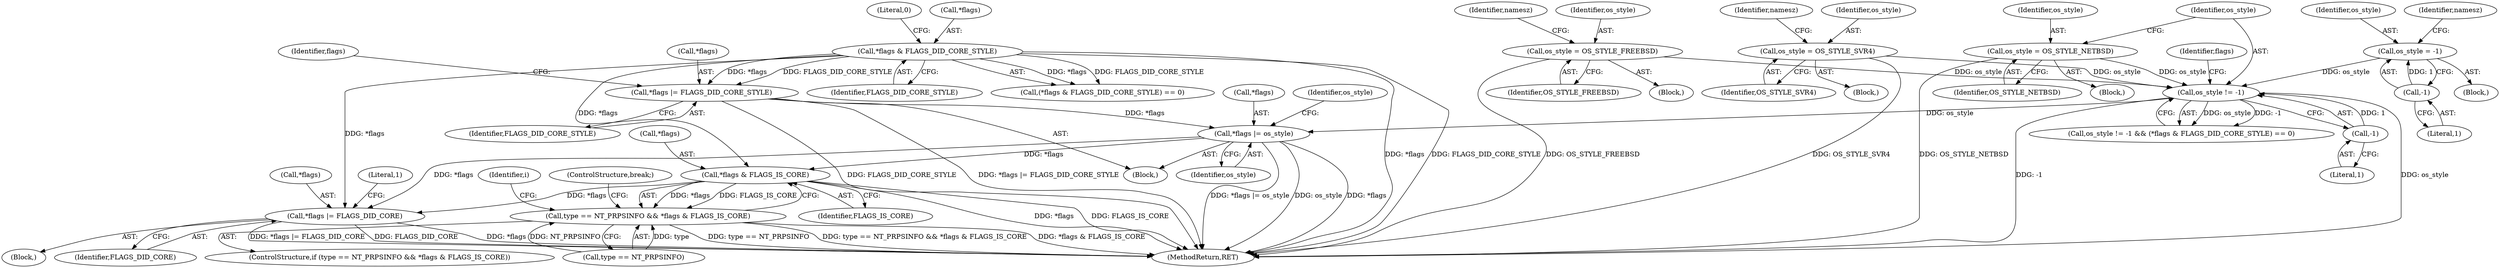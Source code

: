 digraph "0_file_a642587a9c9e2dd7feacdf513c3643ce26ad3c22@pointer" {
"1000230" [label="(Call,*flags |= os_style)"];
"1000226" [label="(Call,*flags |= FLAGS_DID_CORE_STYLE)"];
"1000208" [label="(Call,*flags & FLAGS_DID_CORE_STYLE)"];
"1000203" [label="(Call,os_style != -1)"];
"1000178" [label="(Call,os_style = OS_STYLE_FREEBSD)"];
"1000159" [label="(Call,os_style = OS_STYLE_SVR4)"];
"1000198" [label="(Call,os_style = OS_STYLE_NETBSD)"];
"1000123" [label="(Call,os_style = -1)"];
"1000125" [label="(Call,-1)"];
"1000205" [label="(Call,-1)"];
"1000273" [label="(Call,*flags & FLAGS_IS_CORE)"];
"1000269" [label="(Call,type == NT_PRPSINFO && *flags & FLAGS_IS_CORE)"];
"1000467" [label="(Call,*flags |= FLAGS_DID_CORE)"];
"1000197" [label="(Block,)"];
"1000121" [label="(Block,)"];
"1000126" [label="(Literal,1)"];
"1000198" [label="(Call,os_style = OS_STYLE_NETBSD)"];
"1000467" [label="(Call,*flags |= FLAGS_DID_CORE)"];
"1000232" [label="(Identifier,flags)"];
"1000273" [label="(Call,*flags & FLAGS_IS_CORE)"];
"1000177" [label="(Block,)"];
"1000212" [label="(Literal,0)"];
"1000270" [label="(Call,type == NT_PRPSINFO)"];
"1000180" [label="(Identifier,OS_STYLE_FREEBSD)"];
"1000205" [label="(Call,-1)"];
"1000206" [label="(Literal,1)"];
"1000213" [label="(Block,)"];
"1000204" [label="(Identifier,os_style)"];
"1000210" [label="(Identifier,flags)"];
"1000165" [label="(Identifier,namesz)"];
"1000184" [label="(Identifier,namesz)"];
"1000161" [label="(Identifier,OS_STYLE_SVR4)"];
"1000474" [label="(ControlStructure,break;)"];
"1000468" [label="(Call,*flags)"];
"1000290" [label="(Block,)"];
"1000160" [label="(Identifier,os_style)"];
"1000203" [label="(Call,os_style != -1)"];
"1000200" [label="(Identifier,OS_STYLE_NETBSD)"];
"1000477" [label="(MethodReturn,RET)"];
"1000230" [label="(Call,*flags |= os_style)"];
"1000211" [label="(Identifier,FLAGS_DID_CORE_STYLE)"];
"1000124" [label="(Identifier,os_style)"];
"1000178" [label="(Call,os_style = OS_STYLE_FREEBSD)"];
"1000229" [label="(Identifier,FLAGS_DID_CORE_STYLE)"];
"1000207" [label="(Call,(*flags & FLAGS_DID_CORE_STYLE) == 0)"];
"1000131" [label="(Identifier,namesz)"];
"1000159" [label="(Call,os_style = OS_STYLE_SVR4)"];
"1000125" [label="(Call,-1)"];
"1000472" [label="(Literal,1)"];
"1000235" [label="(Identifier,os_style)"];
"1000470" [label="(Identifier,FLAGS_DID_CORE)"];
"1000202" [label="(Call,os_style != -1 && (*flags & FLAGS_DID_CORE_STYLE) == 0)"];
"1000233" [label="(Identifier,os_style)"];
"1000269" [label="(Call,type == NT_PRPSINFO && *flags & FLAGS_IS_CORE)"];
"1000268" [label="(ControlStructure,if (type == NT_PRPSINFO && *flags & FLAGS_IS_CORE))"];
"1000226" [label="(Call,*flags |= FLAGS_DID_CORE_STYLE)"];
"1000179" [label="(Identifier,os_style)"];
"1000283" [label="(Identifier,i)"];
"1000274" [label="(Call,*flags)"];
"1000231" [label="(Call,*flags)"];
"1000276" [label="(Identifier,FLAGS_IS_CORE)"];
"1000209" [label="(Call,*flags)"];
"1000158" [label="(Block,)"];
"1000208" [label="(Call,*flags & FLAGS_DID_CORE_STYLE)"];
"1000199" [label="(Identifier,os_style)"];
"1000123" [label="(Call,os_style = -1)"];
"1000227" [label="(Call,*flags)"];
"1000230" -> "1000213"  [label="AST: "];
"1000230" -> "1000233"  [label="CFG: "];
"1000231" -> "1000230"  [label="AST: "];
"1000233" -> "1000230"  [label="AST: "];
"1000235" -> "1000230"  [label="CFG: "];
"1000230" -> "1000477"  [label="DDG: os_style"];
"1000230" -> "1000477"  [label="DDG: *flags"];
"1000230" -> "1000477"  [label="DDG: *flags |= os_style"];
"1000226" -> "1000230"  [label="DDG: *flags"];
"1000203" -> "1000230"  [label="DDG: os_style"];
"1000230" -> "1000273"  [label="DDG: *flags"];
"1000230" -> "1000467"  [label="DDG: *flags"];
"1000226" -> "1000213"  [label="AST: "];
"1000226" -> "1000229"  [label="CFG: "];
"1000227" -> "1000226"  [label="AST: "];
"1000229" -> "1000226"  [label="AST: "];
"1000232" -> "1000226"  [label="CFG: "];
"1000226" -> "1000477"  [label="DDG: *flags |= FLAGS_DID_CORE_STYLE"];
"1000226" -> "1000477"  [label="DDG: FLAGS_DID_CORE_STYLE"];
"1000208" -> "1000226"  [label="DDG: *flags"];
"1000208" -> "1000226"  [label="DDG: FLAGS_DID_CORE_STYLE"];
"1000208" -> "1000207"  [label="AST: "];
"1000208" -> "1000211"  [label="CFG: "];
"1000209" -> "1000208"  [label="AST: "];
"1000211" -> "1000208"  [label="AST: "];
"1000212" -> "1000208"  [label="CFG: "];
"1000208" -> "1000477"  [label="DDG: *flags"];
"1000208" -> "1000477"  [label="DDG: FLAGS_DID_CORE_STYLE"];
"1000208" -> "1000207"  [label="DDG: *flags"];
"1000208" -> "1000207"  [label="DDG: FLAGS_DID_CORE_STYLE"];
"1000208" -> "1000273"  [label="DDG: *flags"];
"1000208" -> "1000467"  [label="DDG: *flags"];
"1000203" -> "1000202"  [label="AST: "];
"1000203" -> "1000205"  [label="CFG: "];
"1000204" -> "1000203"  [label="AST: "];
"1000205" -> "1000203"  [label="AST: "];
"1000210" -> "1000203"  [label="CFG: "];
"1000202" -> "1000203"  [label="CFG: "];
"1000203" -> "1000477"  [label="DDG: -1"];
"1000203" -> "1000477"  [label="DDG: os_style"];
"1000203" -> "1000202"  [label="DDG: os_style"];
"1000203" -> "1000202"  [label="DDG: -1"];
"1000178" -> "1000203"  [label="DDG: os_style"];
"1000159" -> "1000203"  [label="DDG: os_style"];
"1000198" -> "1000203"  [label="DDG: os_style"];
"1000123" -> "1000203"  [label="DDG: os_style"];
"1000205" -> "1000203"  [label="DDG: 1"];
"1000178" -> "1000177"  [label="AST: "];
"1000178" -> "1000180"  [label="CFG: "];
"1000179" -> "1000178"  [label="AST: "];
"1000180" -> "1000178"  [label="AST: "];
"1000184" -> "1000178"  [label="CFG: "];
"1000178" -> "1000477"  [label="DDG: OS_STYLE_FREEBSD"];
"1000159" -> "1000158"  [label="AST: "];
"1000159" -> "1000161"  [label="CFG: "];
"1000160" -> "1000159"  [label="AST: "];
"1000161" -> "1000159"  [label="AST: "];
"1000165" -> "1000159"  [label="CFG: "];
"1000159" -> "1000477"  [label="DDG: OS_STYLE_SVR4"];
"1000198" -> "1000197"  [label="AST: "];
"1000198" -> "1000200"  [label="CFG: "];
"1000199" -> "1000198"  [label="AST: "];
"1000200" -> "1000198"  [label="AST: "];
"1000204" -> "1000198"  [label="CFG: "];
"1000198" -> "1000477"  [label="DDG: OS_STYLE_NETBSD"];
"1000123" -> "1000121"  [label="AST: "];
"1000123" -> "1000125"  [label="CFG: "];
"1000124" -> "1000123"  [label="AST: "];
"1000125" -> "1000123"  [label="AST: "];
"1000131" -> "1000123"  [label="CFG: "];
"1000125" -> "1000123"  [label="DDG: 1"];
"1000125" -> "1000126"  [label="CFG: "];
"1000126" -> "1000125"  [label="AST: "];
"1000205" -> "1000206"  [label="CFG: "];
"1000206" -> "1000205"  [label="AST: "];
"1000273" -> "1000269"  [label="AST: "];
"1000273" -> "1000276"  [label="CFG: "];
"1000274" -> "1000273"  [label="AST: "];
"1000276" -> "1000273"  [label="AST: "];
"1000269" -> "1000273"  [label="CFG: "];
"1000273" -> "1000477"  [label="DDG: *flags"];
"1000273" -> "1000477"  [label="DDG: FLAGS_IS_CORE"];
"1000273" -> "1000269"  [label="DDG: *flags"];
"1000273" -> "1000269"  [label="DDG: FLAGS_IS_CORE"];
"1000273" -> "1000467"  [label="DDG: *flags"];
"1000269" -> "1000268"  [label="AST: "];
"1000269" -> "1000270"  [label="CFG: "];
"1000270" -> "1000269"  [label="AST: "];
"1000283" -> "1000269"  [label="CFG: "];
"1000474" -> "1000269"  [label="CFG: "];
"1000269" -> "1000477"  [label="DDG: type == NT_PRPSINFO && *flags & FLAGS_IS_CORE"];
"1000269" -> "1000477"  [label="DDG: *flags & FLAGS_IS_CORE"];
"1000269" -> "1000477"  [label="DDG: type == NT_PRPSINFO"];
"1000270" -> "1000269"  [label="DDG: type"];
"1000270" -> "1000269"  [label="DDG: NT_PRPSINFO"];
"1000467" -> "1000290"  [label="AST: "];
"1000467" -> "1000470"  [label="CFG: "];
"1000468" -> "1000467"  [label="AST: "];
"1000470" -> "1000467"  [label="AST: "];
"1000472" -> "1000467"  [label="CFG: "];
"1000467" -> "1000477"  [label="DDG: *flags"];
"1000467" -> "1000477"  [label="DDG: *flags |= FLAGS_DID_CORE"];
"1000467" -> "1000477"  [label="DDG: FLAGS_DID_CORE"];
}
